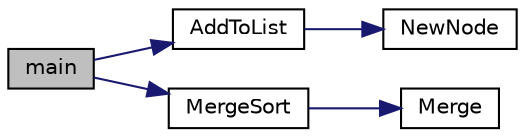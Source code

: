 digraph "main"
{
  edge [fontname="Helvetica",fontsize="10",labelfontname="Helvetica",labelfontsize="10"];
  node [fontname="Helvetica",fontsize="10",shape=record];
  rankdir="LR";
  Node1 [label="main",height=0.2,width=0.4,color="black", fillcolor="grey75", style="filled", fontcolor="black"];
  Node1 -> Node2 [color="midnightblue",fontsize="10",style="solid"];
  Node2 [label="AddToList",height=0.2,width=0.4,color="black", fillcolor="white", style="filled",URL="$MergeSortLinkedList_8cpp.html#ae40684a865c3a49ffe398571a7991482"];
  Node2 -> Node3 [color="midnightblue",fontsize="10",style="solid"];
  Node3 [label="NewNode",height=0.2,width=0.4,color="black", fillcolor="white", style="filled",URL="$MergeSortLinkedList_8cpp.html#a587f3ecc3187b212f1e1c757638271cb"];
  Node1 -> Node4 [color="midnightblue",fontsize="10",style="solid"];
  Node4 [label="MergeSort",height=0.2,width=0.4,color="black", fillcolor="white", style="filled",URL="$MergeSortLinkedList_8cpp.html#afe97025c3170e7a45b91e7afeeeb8646"];
  Node4 -> Node5 [color="midnightblue",fontsize="10",style="solid"];
  Node5 [label="Merge",height=0.2,width=0.4,color="black", fillcolor="white", style="filled",URL="$MergeSortLinkedList_8cpp.html#ac668b542d448c2016db19bb65d3910a6"];
}
